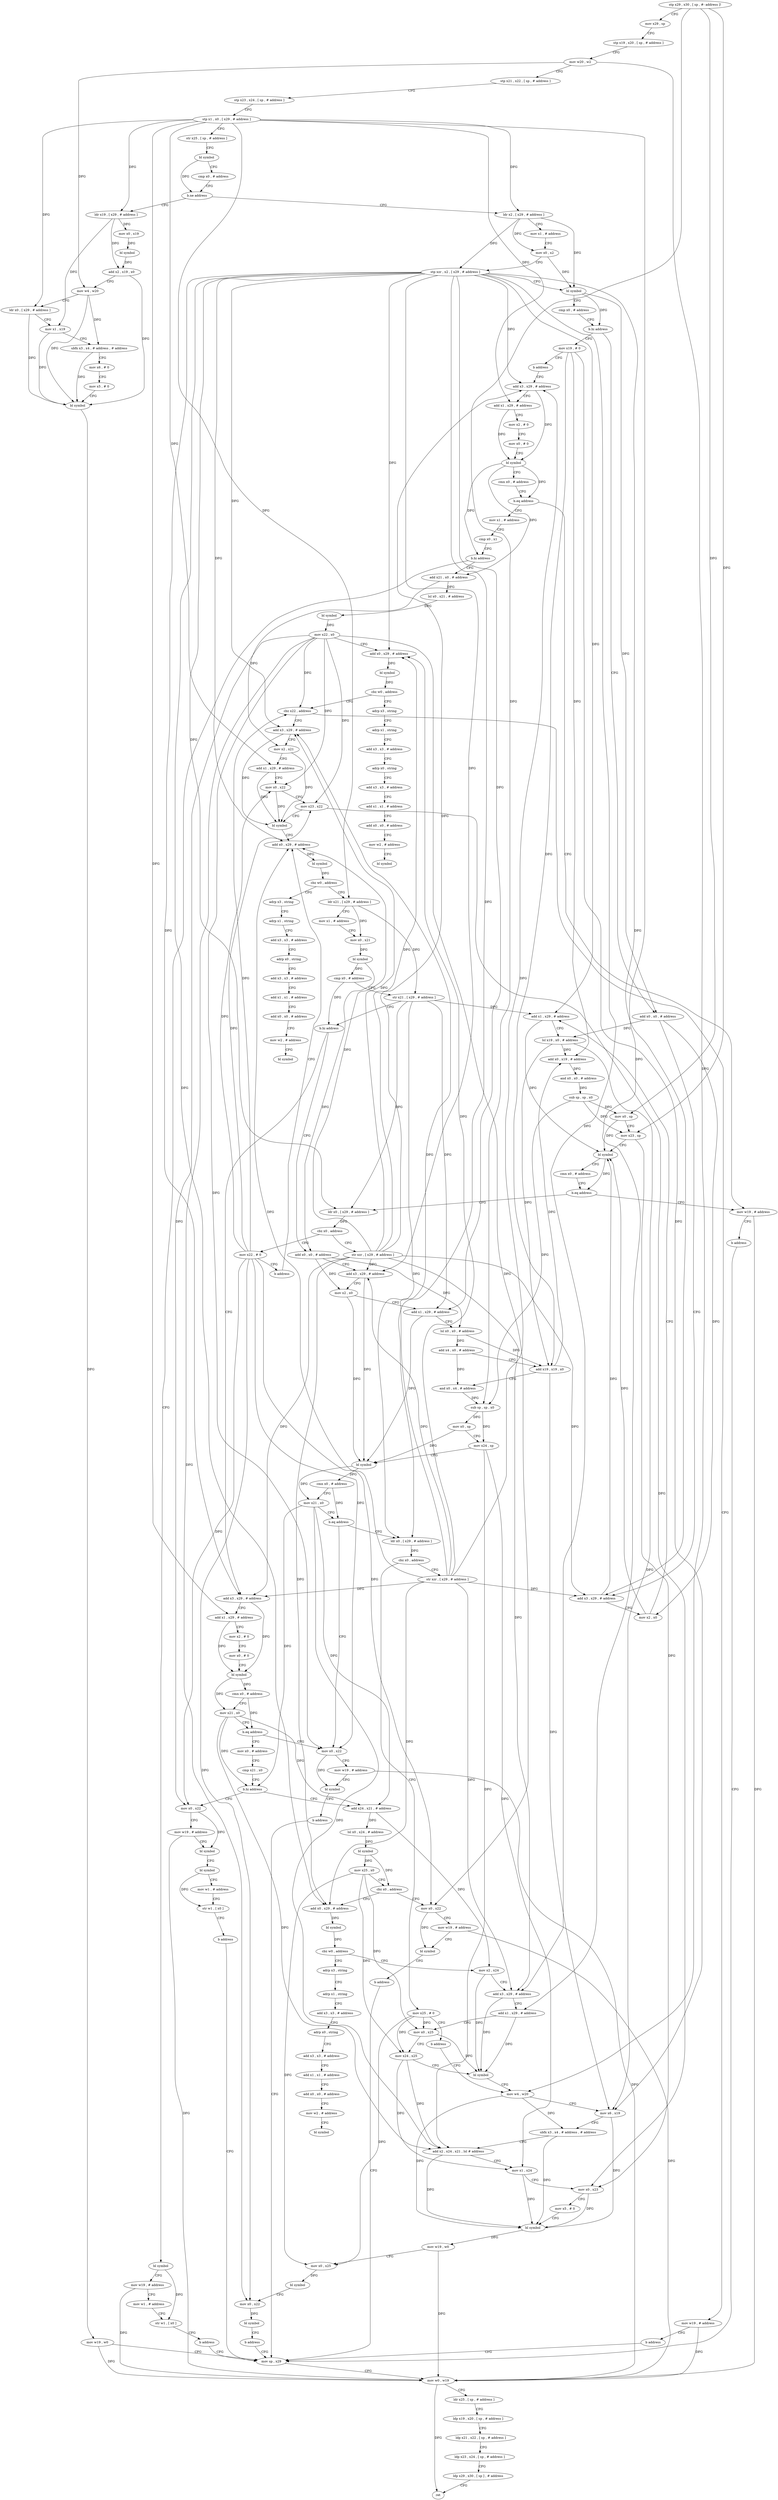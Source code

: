 digraph "func" {
"4307912" [label = "stp x29 , x30 , [ sp , #- address ]!" ]
"4307916" [label = "mov x29 , sp" ]
"4307920" [label = "stp x19 , x20 , [ sp , # address ]" ]
"4307924" [label = "mov w20 , w2" ]
"4307928" [label = "stp x21 , x22 , [ sp , # address ]" ]
"4307932" [label = "stp x23 , x24 , [ sp , # address ]" ]
"4307936" [label = "stp x1 , x0 , [ x29 , # address ]" ]
"4307940" [label = "str x25 , [ sp , # address ]" ]
"4307944" [label = "bl symbol" ]
"4307948" [label = "cmp x0 , # address" ]
"4307952" [label = "b.ne address" ]
"4308040" [label = "ldr x2 , [ x29 , # address ]" ]
"4307956" [label = "ldr x19 , [ x29 , # address ]" ]
"4308044" [label = "mov x1 , # address" ]
"4308048" [label = "mov x0 , x2" ]
"4308052" [label = "stp xzr , x2 , [ x29 , # address ]" ]
"4308056" [label = "bl symbol" ]
"4308060" [label = "cmp x0 , # address" ]
"4308064" [label = "b.hi address" ]
"4308544" [label = "mov x19 , # 0" ]
"4308068" [label = "add x0 , x0 , # address" ]
"4307960" [label = "mov x0 , x19" ]
"4307964" [label = "bl symbol" ]
"4307968" [label = "add x2 , x19 , x0" ]
"4307972" [label = "mov w4 , w20" ]
"4307976" [label = "ldr x0 , [ x29 , # address ]" ]
"4307980" [label = "mov x1 , x19" ]
"4307984" [label = "ubfx x3 , x4 , # address , # address" ]
"4307988" [label = "mov x6 , # 0" ]
"4307992" [label = "mov x5 , # 0" ]
"4307996" [label = "bl symbol" ]
"4308000" [label = "mov w19 , w0" ]
"4308004" [label = "mov sp , x29" ]
"4308548" [label = "b address" ]
"4308132" [label = "add x3 , x29 , # address" ]
"4308072" [label = "add x3 , x29 , # address" ]
"4308076" [label = "mov x2 , x0" ]
"4308080" [label = "add x1 , x29 , # address" ]
"4308084" [label = "lsl x19 , x0 , # address" ]
"4308088" [label = "add x0 , x19 , # address" ]
"4308092" [label = "and x0 , x0 , # address" ]
"4308096" [label = "sub sp , sp , x0" ]
"4308100" [label = "mov x0 , sp" ]
"4308104" [label = "mov x23 , sp" ]
"4308108" [label = "bl symbol" ]
"4308112" [label = "cmn x0 , # address" ]
"4308116" [label = "b.eq address" ]
"4308520" [label = "mov w19 , # address" ]
"4308120" [label = "ldr x0 , [ x29 , # address ]" ]
"4308136" [label = "add x1 , x29 , # address" ]
"4308140" [label = "mov x2 , # 0" ]
"4308144" [label = "mov x0 , # 0" ]
"4308148" [label = "bl symbol" ]
"4308152" [label = "cmn x0 , # address" ]
"4308156" [label = "b.eq address" ]
"4308160" [label = "mov x1 , # address" ]
"4308524" [label = "b address" ]
"4308124" [label = "cbz x0 , address" ]
"4308504" [label = "mov x22 , # 0" ]
"4308128" [label = "str xzr , [ x29 , # address ]" ]
"4308164" [label = "cmp x0 , x1" ]
"4308168" [label = "b.hi address" ]
"4308552" [label = "bl symbol" ]
"4308172" [label = "add x21 , x0 , # address" ]
"4308008" [label = "mov w0 , w19" ]
"4308012" [label = "ldr x25 , [ sp , # address ]" ]
"4308016" [label = "ldp x19 , x20 , [ sp , # address ]" ]
"4308020" [label = "ldp x21 , x22 , [ sp , # address ]" ]
"4308024" [label = "ldp x23 , x24 , [ sp , # address ]" ]
"4308028" [label = "ldp x29 , x30 , [ sp ] , # address" ]
"4308032" [label = "ret" ]
"4308508" [label = "b address" ]
"4308228" [label = "add x0 , x29 , # address" ]
"4308556" [label = "mov w19 , # address" ]
"4308560" [label = "mov w1 , # address" ]
"4308564" [label = "str w1 , [ x0 ]" ]
"4308568" [label = "b address" ]
"4308176" [label = "lsl x0 , x21 , # address" ]
"4308180" [label = "bl symbol" ]
"4308184" [label = "mov x22 , x0" ]
"4308188" [label = "add x0 , x29 , # address" ]
"4308192" [label = "bl symbol" ]
"4308196" [label = "cbz w0 , address" ]
"4308652" [label = "adrp x3 , string" ]
"4308200" [label = "cbz x22 , address" ]
"4308232" [label = "bl symbol" ]
"4308236" [label = "cbz w0 , address" ]
"4308616" [label = "adrp x3 , string" ]
"4308240" [label = "ldr x21 , [ x29 , # address ]" ]
"4308656" [label = "adrp x1 , string" ]
"4308660" [label = "add x3 , x3 , # address" ]
"4308664" [label = "adrp x0 , string" ]
"4308668" [label = "add x3 , x3 , # address" ]
"4308672" [label = "add x1 , x1 , # address" ]
"4308676" [label = "add x0 , x0 , # address" ]
"4308680" [label = "mov w2 , # address" ]
"4308684" [label = "bl symbol" ]
"4308496" [label = "mov w19 , # address" ]
"4308204" [label = "add x3 , x29 , # address" ]
"4308620" [label = "adrp x1 , string" ]
"4308624" [label = "add x3 , x3 , # address" ]
"4308628" [label = "adrp x0 , string" ]
"4308632" [label = "add x3 , x3 , # address" ]
"4308636" [label = "add x1 , x1 , # address" ]
"4308640" [label = "add x0 , x0 , # address" ]
"4308644" [label = "mov w2 , # address" ]
"4308648" [label = "bl symbol" ]
"4308244" [label = "mov x1 , # address" ]
"4308248" [label = "mov x0 , x21" ]
"4308252" [label = "bl symbol" ]
"4308256" [label = "cmp x0 , # address" ]
"4308260" [label = "str x21 , [ x29 , # address ]" ]
"4308264" [label = "b.hi address" ]
"4308340" [label = "add x3 , x29 , # address" ]
"4308268" [label = "add x0 , x0 , # address" ]
"4308500" [label = "b address" ]
"4308208" [label = "mov x2 , x21" ]
"4308212" [label = "add x1 , x29 , # address" ]
"4308216" [label = "mov x0 , x22" ]
"4308220" [label = "mov x23 , x22" ]
"4308224" [label = "bl symbol" ]
"4308344" [label = "add x1 , x29 , # address" ]
"4308348" [label = "mov x2 , # 0" ]
"4308352" [label = "mov x0 , # 0" ]
"4308356" [label = "bl symbol" ]
"4308360" [label = "cmn x0 , # address" ]
"4308364" [label = "mov x21 , x0" ]
"4308368" [label = "b.eq address" ]
"4308528" [label = "mov x0 , x22" ]
"4308372" [label = "mov x0 , # address" ]
"4308272" [label = "add x3 , x29 , # address" ]
"4308276" [label = "mov x2 , x0" ]
"4308280" [label = "add x1 , x29 , # address" ]
"4308284" [label = "lsl x0 , x0 , # address" ]
"4308288" [label = "add x4 , x0 , # address" ]
"4308292" [label = "add x19 , x19 , x0" ]
"4308296" [label = "and x0 , x4 , # address" ]
"4308300" [label = "sub sp , sp , x0" ]
"4308304" [label = "mov x0 , sp" ]
"4308308" [label = "mov x24 , sp" ]
"4308312" [label = "bl symbol" ]
"4308316" [label = "cmn x0 , # address" ]
"4308320" [label = "mov x21 , x0" ]
"4308324" [label = "b.eq address" ]
"4308328" [label = "ldr x0 , [ x29 , # address ]" ]
"4308532" [label = "mov w19 , # address" ]
"4308536" [label = "bl symbol" ]
"4308540" [label = "b address" ]
"4308376" [label = "cmp x21 , x0" ]
"4308380" [label = "b.hi address" ]
"4308572" [label = "mov x0 , x22" ]
"4308384" [label = "add x24 , x21 , # address" ]
"4308332" [label = "cbz x0 , address" ]
"4308512" [label = "mov x25 , # 0" ]
"4308336" [label = "str xzr , [ x29 , # address ]" ]
"4308576" [label = "mov w19 , # address" ]
"4308580" [label = "bl symbol" ]
"4308584" [label = "bl symbol" ]
"4308588" [label = "mov w1 , # address" ]
"4308592" [label = "str w1 , [ x0 ]" ]
"4308596" [label = "b address" ]
"4308388" [label = "lsl x0 , x24 , # address" ]
"4308392" [label = "bl symbol" ]
"4308396" [label = "mov x25 , x0" ]
"4308400" [label = "cbz x0 , address" ]
"4308600" [label = "mov x0 , x22" ]
"4308404" [label = "add x0 , x29 , # address" ]
"4308516" [label = "b address" ]
"4308440" [label = "mov w4 , w20" ]
"4308604" [label = "mov w19 , # address" ]
"4308608" [label = "bl symbol" ]
"4308612" [label = "b address" ]
"4308408" [label = "bl symbol" ]
"4308412" [label = "cbz w0 , address" ]
"4308688" [label = "adrp x3 , string" ]
"4308416" [label = "mov x2 , x24" ]
"4308444" [label = "mov x6 , x19" ]
"4308448" [label = "ubfx x3 , x4 , # address , # address" ]
"4308452" [label = "add x2 , x24 , x21 , lsl # address" ]
"4308456" [label = "mov x1 , x24" ]
"4308460" [label = "mov x0 , x23" ]
"4308464" [label = "mov x5 , # 0" ]
"4308468" [label = "bl symbol" ]
"4308472" [label = "mov w19 , w0" ]
"4308476" [label = "mov x0 , x25" ]
"4308480" [label = "bl symbol" ]
"4308484" [label = "mov x0 , x22" ]
"4308488" [label = "bl symbol" ]
"4308492" [label = "b address" ]
"4308692" [label = "adrp x1 , string" ]
"4308696" [label = "add x3 , x3 , # address" ]
"4308700" [label = "adrp x0 , string" ]
"4308704" [label = "add x3 , x3 , # address" ]
"4308708" [label = "add x1 , x1 , # address" ]
"4308712" [label = "add x0 , x0 , # address" ]
"4308716" [label = "mov w2 , # address" ]
"4308720" [label = "bl symbol" ]
"4308420" [label = "add x3 , x29 , # address" ]
"4308424" [label = "add x1 , x29 , # address" ]
"4308428" [label = "mov x0 , x25" ]
"4308432" [label = "mov x24 , x25" ]
"4308436" [label = "bl symbol" ]
"4307912" -> "4307916" [ label = "CFG" ]
"4307912" -> "4308100" [ label = "DFG" ]
"4307912" -> "4308104" [ label = "DFG" ]
"4307912" -> "4308300" [ label = "DFG" ]
"4307916" -> "4307920" [ label = "CFG" ]
"4307920" -> "4307924" [ label = "CFG" ]
"4307924" -> "4307928" [ label = "CFG" ]
"4307924" -> "4307972" [ label = "DFG" ]
"4307924" -> "4308440" [ label = "DFG" ]
"4307928" -> "4307932" [ label = "CFG" ]
"4307932" -> "4307936" [ label = "CFG" ]
"4307936" -> "4307940" [ label = "CFG" ]
"4307936" -> "4307956" [ label = "DFG" ]
"4307936" -> "4308240" [ label = "DFG" ]
"4307936" -> "4308040" [ label = "DFG" ]
"4307936" -> "4307976" [ label = "DFG" ]
"4307936" -> "4308136" [ label = "DFG" ]
"4307936" -> "4308212" [ label = "DFG" ]
"4307936" -> "4308344" [ label = "DFG" ]
"4307936" -> "4308424" [ label = "DFG" ]
"4307940" -> "4307944" [ label = "CFG" ]
"4307944" -> "4307948" [ label = "CFG" ]
"4307944" -> "4307952" [ label = "DFG" ]
"4307948" -> "4307952" [ label = "CFG" ]
"4307952" -> "4308040" [ label = "CFG" ]
"4307952" -> "4307956" [ label = "CFG" ]
"4308040" -> "4308044" [ label = "CFG" ]
"4308040" -> "4308048" [ label = "DFG" ]
"4308040" -> "4308052" [ label = "DFG" ]
"4308040" -> "4308056" [ label = "DFG" ]
"4307956" -> "4307960" [ label = "DFG" ]
"4307956" -> "4307968" [ label = "DFG" ]
"4307956" -> "4307980" [ label = "DFG" ]
"4308044" -> "4308048" [ label = "CFG" ]
"4308048" -> "4308052" [ label = "CFG" ]
"4308048" -> "4308056" [ label = "DFG" ]
"4308052" -> "4308056" [ label = "CFG" ]
"4308052" -> "4308120" [ label = "DFG" ]
"4308052" -> "4308328" [ label = "DFG" ]
"4308052" -> "4308072" [ label = "DFG" ]
"4308052" -> "4308080" [ label = "DFG" ]
"4308052" -> "4308132" [ label = "DFG" ]
"4308052" -> "4308188" [ label = "DFG" ]
"4308052" -> "4308228" [ label = "DFG" ]
"4308052" -> "4308204" [ label = "DFG" ]
"4308052" -> "4308340" [ label = "DFG" ]
"4308052" -> "4308272" [ label = "DFG" ]
"4308052" -> "4308280" [ label = "DFG" ]
"4308052" -> "4308404" [ label = "DFG" ]
"4308052" -> "4308420" [ label = "DFG" ]
"4308056" -> "4308060" [ label = "CFG" ]
"4308056" -> "4308064" [ label = "DFG" ]
"4308056" -> "4308068" [ label = "DFG" ]
"4308060" -> "4308064" [ label = "CFG" ]
"4308064" -> "4308544" [ label = "CFG" ]
"4308064" -> "4308068" [ label = "CFG" ]
"4308544" -> "4308548" [ label = "CFG" ]
"4308544" -> "4308088" [ label = "DFG" ]
"4308544" -> "4308292" [ label = "DFG" ]
"4308544" -> "4308444" [ label = "DFG" ]
"4308068" -> "4308072" [ label = "CFG" ]
"4308068" -> "4308076" [ label = "DFG" ]
"4308068" -> "4308084" [ label = "DFG" ]
"4307960" -> "4307964" [ label = "DFG" ]
"4307964" -> "4307968" [ label = "DFG" ]
"4307968" -> "4307972" [ label = "CFG" ]
"4307968" -> "4307996" [ label = "DFG" ]
"4307972" -> "4307976" [ label = "CFG" ]
"4307972" -> "4307984" [ label = "DFG" ]
"4307972" -> "4307996" [ label = "DFG" ]
"4307976" -> "4307980" [ label = "CFG" ]
"4307976" -> "4307996" [ label = "DFG" ]
"4307980" -> "4307984" [ label = "CFG" ]
"4307980" -> "4307996" [ label = "DFG" ]
"4307984" -> "4307988" [ label = "CFG" ]
"4307984" -> "4307996" [ label = "DFG" ]
"4307988" -> "4307992" [ label = "CFG" ]
"4307992" -> "4307996" [ label = "CFG" ]
"4307996" -> "4308000" [ label = "DFG" ]
"4308000" -> "4308004" [ label = "CFG" ]
"4308000" -> "4308008" [ label = "DFG" ]
"4308004" -> "4308008" [ label = "CFG" ]
"4308548" -> "4308132" [ label = "CFG" ]
"4308132" -> "4308136" [ label = "CFG" ]
"4308132" -> "4308148" [ label = "DFG" ]
"4308072" -> "4308076" [ label = "CFG" ]
"4308072" -> "4308108" [ label = "DFG" ]
"4308076" -> "4308080" [ label = "CFG" ]
"4308076" -> "4308108" [ label = "DFG" ]
"4308080" -> "4308084" [ label = "CFG" ]
"4308080" -> "4308108" [ label = "DFG" ]
"4308084" -> "4308088" [ label = "DFG" ]
"4308084" -> "4308292" [ label = "DFG" ]
"4308084" -> "4308444" [ label = "DFG" ]
"4308088" -> "4308092" [ label = "DFG" ]
"4308092" -> "4308096" [ label = "DFG" ]
"4308096" -> "4308100" [ label = "DFG" ]
"4308096" -> "4308104" [ label = "DFG" ]
"4308096" -> "4308300" [ label = "DFG" ]
"4308100" -> "4308104" [ label = "CFG" ]
"4308100" -> "4308108" [ label = "DFG" ]
"4308104" -> "4308108" [ label = "CFG" ]
"4308104" -> "4308460" [ label = "DFG" ]
"4308108" -> "4308112" [ label = "CFG" ]
"4308108" -> "4308116" [ label = "DFG" ]
"4308112" -> "4308116" [ label = "CFG" ]
"4308116" -> "4308520" [ label = "CFG" ]
"4308116" -> "4308120" [ label = "CFG" ]
"4308520" -> "4308524" [ label = "CFG" ]
"4308520" -> "4308008" [ label = "DFG" ]
"4308120" -> "4308124" [ label = "DFG" ]
"4308136" -> "4308140" [ label = "CFG" ]
"4308136" -> "4308148" [ label = "DFG" ]
"4308140" -> "4308144" [ label = "CFG" ]
"4308144" -> "4308148" [ label = "CFG" ]
"4308148" -> "4308152" [ label = "CFG" ]
"4308148" -> "4308156" [ label = "DFG" ]
"4308148" -> "4308168" [ label = "DFG" ]
"4308148" -> "4308172" [ label = "DFG" ]
"4308152" -> "4308156" [ label = "CFG" ]
"4308156" -> "4308520" [ label = "CFG" ]
"4308156" -> "4308160" [ label = "CFG" ]
"4308160" -> "4308164" [ label = "CFG" ]
"4308524" -> "4308004" [ label = "CFG" ]
"4308124" -> "4308504" [ label = "CFG" ]
"4308124" -> "4308128" [ label = "CFG" ]
"4308504" -> "4308508" [ label = "CFG" ]
"4308504" -> "4308200" [ label = "DFG" ]
"4308504" -> "4308216" [ label = "DFG" ]
"4308504" -> "4308220" [ label = "DFG" ]
"4308504" -> "4308528" [ label = "DFG" ]
"4308504" -> "4308572" [ label = "DFG" ]
"4308504" -> "4308600" [ label = "DFG" ]
"4308504" -> "4308484" [ label = "DFG" ]
"4308128" -> "4308132" [ label = "DFG" ]
"4308128" -> "4308072" [ label = "DFG" ]
"4308128" -> "4308188" [ label = "DFG" ]
"4308128" -> "4308228" [ label = "DFG" ]
"4308128" -> "4308204" [ label = "DFG" ]
"4308128" -> "4308340" [ label = "DFG" ]
"4308128" -> "4308272" [ label = "DFG" ]
"4308128" -> "4308404" [ label = "DFG" ]
"4308128" -> "4308420" [ label = "DFG" ]
"4308164" -> "4308168" [ label = "CFG" ]
"4308168" -> "4308552" [ label = "CFG" ]
"4308168" -> "4308172" [ label = "CFG" ]
"4308552" -> "4308556" [ label = "CFG" ]
"4308552" -> "4308564" [ label = "DFG" ]
"4308172" -> "4308176" [ label = "DFG" ]
"4308172" -> "4308208" [ label = "DFG" ]
"4308008" -> "4308012" [ label = "CFG" ]
"4308008" -> "4308032" [ label = "DFG" ]
"4308012" -> "4308016" [ label = "CFG" ]
"4308016" -> "4308020" [ label = "CFG" ]
"4308020" -> "4308024" [ label = "CFG" ]
"4308024" -> "4308028" [ label = "CFG" ]
"4308028" -> "4308032" [ label = "CFG" ]
"4308508" -> "4308228" [ label = "CFG" ]
"4308228" -> "4308232" [ label = "DFG" ]
"4308556" -> "4308560" [ label = "CFG" ]
"4308556" -> "4308008" [ label = "DFG" ]
"4308560" -> "4308564" [ label = "CFG" ]
"4308564" -> "4308568" [ label = "CFG" ]
"4308568" -> "4308004" [ label = "CFG" ]
"4308176" -> "4308180" [ label = "DFG" ]
"4308180" -> "4308184" [ label = "DFG" ]
"4308184" -> "4308188" [ label = "CFG" ]
"4308184" -> "4308200" [ label = "DFG" ]
"4308184" -> "4308216" [ label = "DFG" ]
"4308184" -> "4308220" [ label = "DFG" ]
"4308184" -> "4308528" [ label = "DFG" ]
"4308184" -> "4308572" [ label = "DFG" ]
"4308184" -> "4308600" [ label = "DFG" ]
"4308184" -> "4308484" [ label = "DFG" ]
"4308188" -> "4308192" [ label = "DFG" ]
"4308192" -> "4308196" [ label = "DFG" ]
"4308196" -> "4308652" [ label = "CFG" ]
"4308196" -> "4308200" [ label = "CFG" ]
"4308652" -> "4308656" [ label = "CFG" ]
"4308200" -> "4308496" [ label = "CFG" ]
"4308200" -> "4308204" [ label = "CFG" ]
"4308232" -> "4308236" [ label = "DFG" ]
"4308236" -> "4308616" [ label = "CFG" ]
"4308236" -> "4308240" [ label = "CFG" ]
"4308616" -> "4308620" [ label = "CFG" ]
"4308240" -> "4308244" [ label = "CFG" ]
"4308240" -> "4308248" [ label = "DFG" ]
"4308240" -> "4308260" [ label = "DFG" ]
"4308656" -> "4308660" [ label = "CFG" ]
"4308660" -> "4308664" [ label = "CFG" ]
"4308664" -> "4308668" [ label = "CFG" ]
"4308668" -> "4308672" [ label = "CFG" ]
"4308672" -> "4308676" [ label = "CFG" ]
"4308676" -> "4308680" [ label = "CFG" ]
"4308680" -> "4308684" [ label = "CFG" ]
"4308496" -> "4308500" [ label = "CFG" ]
"4308496" -> "4308008" [ label = "DFG" ]
"4308204" -> "4308208" [ label = "CFG" ]
"4308204" -> "4308224" [ label = "DFG" ]
"4308620" -> "4308624" [ label = "CFG" ]
"4308624" -> "4308628" [ label = "CFG" ]
"4308628" -> "4308632" [ label = "CFG" ]
"4308632" -> "4308636" [ label = "CFG" ]
"4308636" -> "4308640" [ label = "CFG" ]
"4308640" -> "4308644" [ label = "CFG" ]
"4308644" -> "4308648" [ label = "CFG" ]
"4308244" -> "4308248" [ label = "CFG" ]
"4308248" -> "4308252" [ label = "DFG" ]
"4308252" -> "4308256" [ label = "DFG" ]
"4308252" -> "4308268" [ label = "DFG" ]
"4308256" -> "4308260" [ label = "CFG" ]
"4308256" -> "4308264" [ label = "DFG" ]
"4308260" -> "4308264" [ label = "CFG" ]
"4308260" -> "4308080" [ label = "DFG" ]
"4308260" -> "4308120" [ label = "DFG" ]
"4308260" -> "4308328" [ label = "DFG" ]
"4308260" -> "4308280" [ label = "DFG" ]
"4308264" -> "4308340" [ label = "CFG" ]
"4308264" -> "4308268" [ label = "CFG" ]
"4308340" -> "4308344" [ label = "CFG" ]
"4308340" -> "4308356" [ label = "DFG" ]
"4308268" -> "4308272" [ label = "CFG" ]
"4308268" -> "4308276" [ label = "DFG" ]
"4308268" -> "4308284" [ label = "DFG" ]
"4308500" -> "4308004" [ label = "CFG" ]
"4308208" -> "4308212" [ label = "CFG" ]
"4308208" -> "4308224" [ label = "DFG" ]
"4308212" -> "4308216" [ label = "CFG" ]
"4308212" -> "4308224" [ label = "DFG" ]
"4308216" -> "4308220" [ label = "CFG" ]
"4308216" -> "4308224" [ label = "DFG" ]
"4308220" -> "4308224" [ label = "CFG" ]
"4308220" -> "4308460" [ label = "DFG" ]
"4308224" -> "4308228" [ label = "CFG" ]
"4308344" -> "4308348" [ label = "CFG" ]
"4308344" -> "4308356" [ label = "DFG" ]
"4308348" -> "4308352" [ label = "CFG" ]
"4308352" -> "4308356" [ label = "CFG" ]
"4308356" -> "4308360" [ label = "DFG" ]
"4308356" -> "4308364" [ label = "DFG" ]
"4308360" -> "4308364" [ label = "CFG" ]
"4308360" -> "4308368" [ label = "DFG" ]
"4308364" -> "4308368" [ label = "CFG" ]
"4308364" -> "4308380" [ label = "DFG" ]
"4308364" -> "4308384" [ label = "DFG" ]
"4308364" -> "4308452" [ label = "DFG" ]
"4308368" -> "4308528" [ label = "CFG" ]
"4308368" -> "4308372" [ label = "CFG" ]
"4308528" -> "4308532" [ label = "CFG" ]
"4308528" -> "4308536" [ label = "DFG" ]
"4308372" -> "4308376" [ label = "CFG" ]
"4308272" -> "4308276" [ label = "CFG" ]
"4308272" -> "4308312" [ label = "DFG" ]
"4308276" -> "4308280" [ label = "CFG" ]
"4308276" -> "4308312" [ label = "DFG" ]
"4308280" -> "4308284" [ label = "CFG" ]
"4308280" -> "4308312" [ label = "DFG" ]
"4308284" -> "4308288" [ label = "DFG" ]
"4308284" -> "4308292" [ label = "DFG" ]
"4308288" -> "4308292" [ label = "CFG" ]
"4308288" -> "4308296" [ label = "DFG" ]
"4308292" -> "4308296" [ label = "CFG" ]
"4308292" -> "4308088" [ label = "DFG" ]
"4308292" -> "4308444" [ label = "DFG" ]
"4308296" -> "4308300" [ label = "DFG" ]
"4308300" -> "4308304" [ label = "DFG" ]
"4308300" -> "4308308" [ label = "DFG" ]
"4308304" -> "4308308" [ label = "CFG" ]
"4308304" -> "4308312" [ label = "DFG" ]
"4308308" -> "4308312" [ label = "CFG" ]
"4308308" -> "4308452" [ label = "DFG" ]
"4308308" -> "4308456" [ label = "DFG" ]
"4308312" -> "4308316" [ label = "DFG" ]
"4308312" -> "4308320" [ label = "DFG" ]
"4308316" -> "4308320" [ label = "CFG" ]
"4308316" -> "4308324" [ label = "DFG" ]
"4308320" -> "4308324" [ label = "CFG" ]
"4308320" -> "4308380" [ label = "DFG" ]
"4308320" -> "4308384" [ label = "DFG" ]
"4308320" -> "4308452" [ label = "DFG" ]
"4308324" -> "4308528" [ label = "CFG" ]
"4308324" -> "4308328" [ label = "CFG" ]
"4308328" -> "4308332" [ label = "DFG" ]
"4308532" -> "4308536" [ label = "CFG" ]
"4308532" -> "4308008" [ label = "DFG" ]
"4308536" -> "4308540" [ label = "CFG" ]
"4308540" -> "4308004" [ label = "CFG" ]
"4308376" -> "4308380" [ label = "CFG" ]
"4308380" -> "4308572" [ label = "CFG" ]
"4308380" -> "4308384" [ label = "CFG" ]
"4308572" -> "4308576" [ label = "CFG" ]
"4308572" -> "4308580" [ label = "DFG" ]
"4308384" -> "4308388" [ label = "DFG" ]
"4308384" -> "4308416" [ label = "DFG" ]
"4308332" -> "4308512" [ label = "CFG" ]
"4308332" -> "4308336" [ label = "CFG" ]
"4308512" -> "4308516" [ label = "CFG" ]
"4308512" -> "4308476" [ label = "DFG" ]
"4308512" -> "4308428" [ label = "DFG" ]
"4308512" -> "4308432" [ label = "DFG" ]
"4308336" -> "4308340" [ label = "DFG" ]
"4308336" -> "4308072" [ label = "DFG" ]
"4308336" -> "4308132" [ label = "DFG" ]
"4308336" -> "4308188" [ label = "DFG" ]
"4308336" -> "4308228" [ label = "DFG" ]
"4308336" -> "4308204" [ label = "DFG" ]
"4308336" -> "4308272" [ label = "DFG" ]
"4308336" -> "4308404" [ label = "DFG" ]
"4308336" -> "4308420" [ label = "DFG" ]
"4308576" -> "4308580" [ label = "CFG" ]
"4308576" -> "4308008" [ label = "DFG" ]
"4308580" -> "4308584" [ label = "CFG" ]
"4308584" -> "4308588" [ label = "CFG" ]
"4308584" -> "4308592" [ label = "DFG" ]
"4308588" -> "4308592" [ label = "CFG" ]
"4308592" -> "4308596" [ label = "CFG" ]
"4308596" -> "4308004" [ label = "CFG" ]
"4308388" -> "4308392" [ label = "DFG" ]
"4308392" -> "4308396" [ label = "DFG" ]
"4308392" -> "4308400" [ label = "DFG" ]
"4308396" -> "4308400" [ label = "CFG" ]
"4308396" -> "4308476" [ label = "DFG" ]
"4308396" -> "4308428" [ label = "DFG" ]
"4308396" -> "4308432" [ label = "DFG" ]
"4308400" -> "4308600" [ label = "CFG" ]
"4308400" -> "4308404" [ label = "CFG" ]
"4308600" -> "4308604" [ label = "CFG" ]
"4308600" -> "4308608" [ label = "DFG" ]
"4308404" -> "4308408" [ label = "DFG" ]
"4308516" -> "4308440" [ label = "CFG" ]
"4308440" -> "4308444" [ label = "CFG" ]
"4308440" -> "4308448" [ label = "DFG" ]
"4308440" -> "4308468" [ label = "DFG" ]
"4308604" -> "4308608" [ label = "CFG" ]
"4308604" -> "4308008" [ label = "DFG" ]
"4308608" -> "4308612" [ label = "CFG" ]
"4308612" -> "4308004" [ label = "CFG" ]
"4308408" -> "4308412" [ label = "DFG" ]
"4308412" -> "4308688" [ label = "CFG" ]
"4308412" -> "4308416" [ label = "CFG" ]
"4308688" -> "4308692" [ label = "CFG" ]
"4308416" -> "4308420" [ label = "CFG" ]
"4308416" -> "4308436" [ label = "DFG" ]
"4308444" -> "4308448" [ label = "CFG" ]
"4308444" -> "4308468" [ label = "DFG" ]
"4308448" -> "4308452" [ label = "CFG" ]
"4308448" -> "4308468" [ label = "DFG" ]
"4308452" -> "4308456" [ label = "CFG" ]
"4308452" -> "4308468" [ label = "DFG" ]
"4308456" -> "4308460" [ label = "CFG" ]
"4308456" -> "4308468" [ label = "DFG" ]
"4308460" -> "4308464" [ label = "CFG" ]
"4308460" -> "4308468" [ label = "DFG" ]
"4308464" -> "4308468" [ label = "CFG" ]
"4308468" -> "4308472" [ label = "DFG" ]
"4308472" -> "4308476" [ label = "CFG" ]
"4308472" -> "4308008" [ label = "DFG" ]
"4308476" -> "4308480" [ label = "DFG" ]
"4308480" -> "4308484" [ label = "CFG" ]
"4308484" -> "4308488" [ label = "DFG" ]
"4308488" -> "4308492" [ label = "CFG" ]
"4308492" -> "4308004" [ label = "CFG" ]
"4308692" -> "4308696" [ label = "CFG" ]
"4308696" -> "4308700" [ label = "CFG" ]
"4308700" -> "4308704" [ label = "CFG" ]
"4308704" -> "4308708" [ label = "CFG" ]
"4308708" -> "4308712" [ label = "CFG" ]
"4308712" -> "4308716" [ label = "CFG" ]
"4308716" -> "4308720" [ label = "CFG" ]
"4308420" -> "4308424" [ label = "CFG" ]
"4308420" -> "4308436" [ label = "DFG" ]
"4308424" -> "4308428" [ label = "CFG" ]
"4308424" -> "4308436" [ label = "DFG" ]
"4308428" -> "4308432" [ label = "CFG" ]
"4308428" -> "4308436" [ label = "DFG" ]
"4308432" -> "4308436" [ label = "CFG" ]
"4308432" -> "4308456" [ label = "DFG" ]
"4308432" -> "4308452" [ label = "DFG" ]
"4308436" -> "4308440" [ label = "CFG" ]
}
